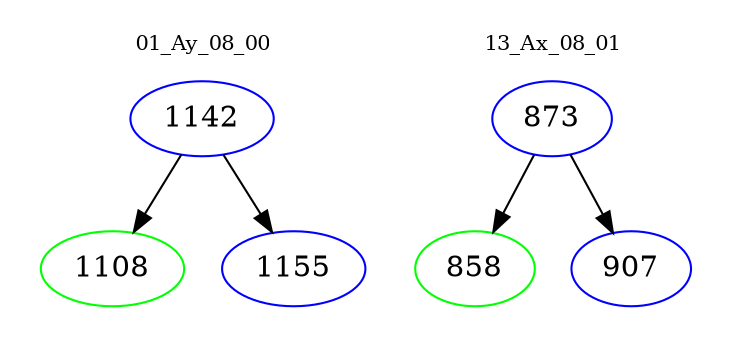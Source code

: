 digraph{
subgraph cluster_0 {
color = white
label = "01_Ay_08_00";
fontsize=10;
T0_1142 [label="1142", color="blue"]
T0_1142 -> T0_1108 [color="black"]
T0_1108 [label="1108", color="green"]
T0_1142 -> T0_1155 [color="black"]
T0_1155 [label="1155", color="blue"]
}
subgraph cluster_1 {
color = white
label = "13_Ax_08_01";
fontsize=10;
T1_873 [label="873", color="blue"]
T1_873 -> T1_858 [color="black"]
T1_858 [label="858", color="green"]
T1_873 -> T1_907 [color="black"]
T1_907 [label="907", color="blue"]
}
}
